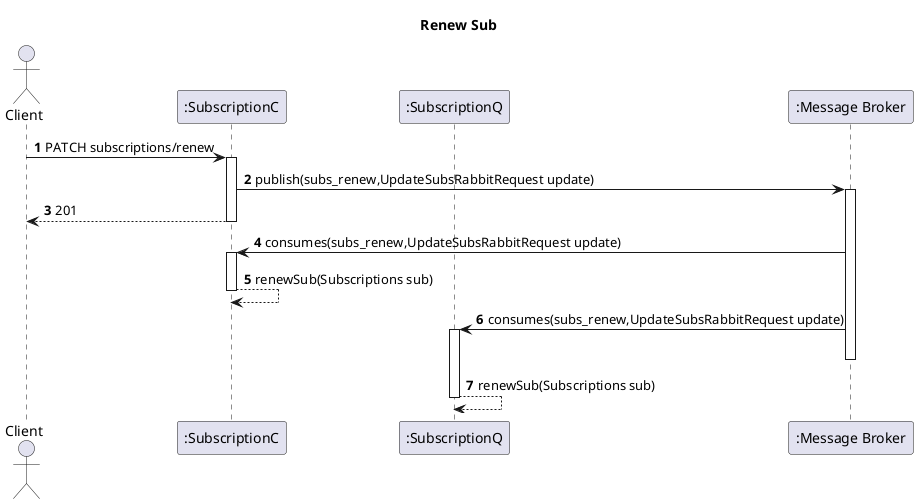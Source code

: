 @startuml
'https://plantuml.com/sequence-diagram
autoactivate on
autonumber
title  Renew Sub

autonumber

actor "Client" as Ac

participant ":SubscriptionC" as SubC
participant ":SubscriptionQ" as SubQ
participant ":Message Broker" as Broker

Ac->SubC:PATCH subscriptions/renew

SubC->Broker: publish(subs_renew,UpdateSubsRabbitRequest update)
SubC-->Ac:201

Broker->SubC:consumes(subs_renew,UpdateSubsRabbitRequest update)
SubC-->SubC:renewSub(Subscriptions sub)
Broker->SubQ:consumes(subs_renew,UpdateSubsRabbitRequest update)
deactivate Broker

SubQ-->SubQ:renewSub(Subscriptions sub)

@enduml
